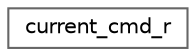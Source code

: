 digraph "Graphical Class Hierarchy"
{
 // LATEX_PDF_SIZE
  bgcolor="transparent";
  edge [fontname=Helvetica,fontsize=10,labelfontname=Helvetica,labelfontsize=10];
  node [fontname=Helvetica,fontsize=10,shape=box,height=0.2,width=0.4];
  rankdir="LR";
  Node0 [id="Node000000",label="current_cmd_r",height=0.2,width=0.4,color="grey40", fillcolor="white", style="filled",URL="$structcurrent__cmd__r.html",tooltip=" "];
}
